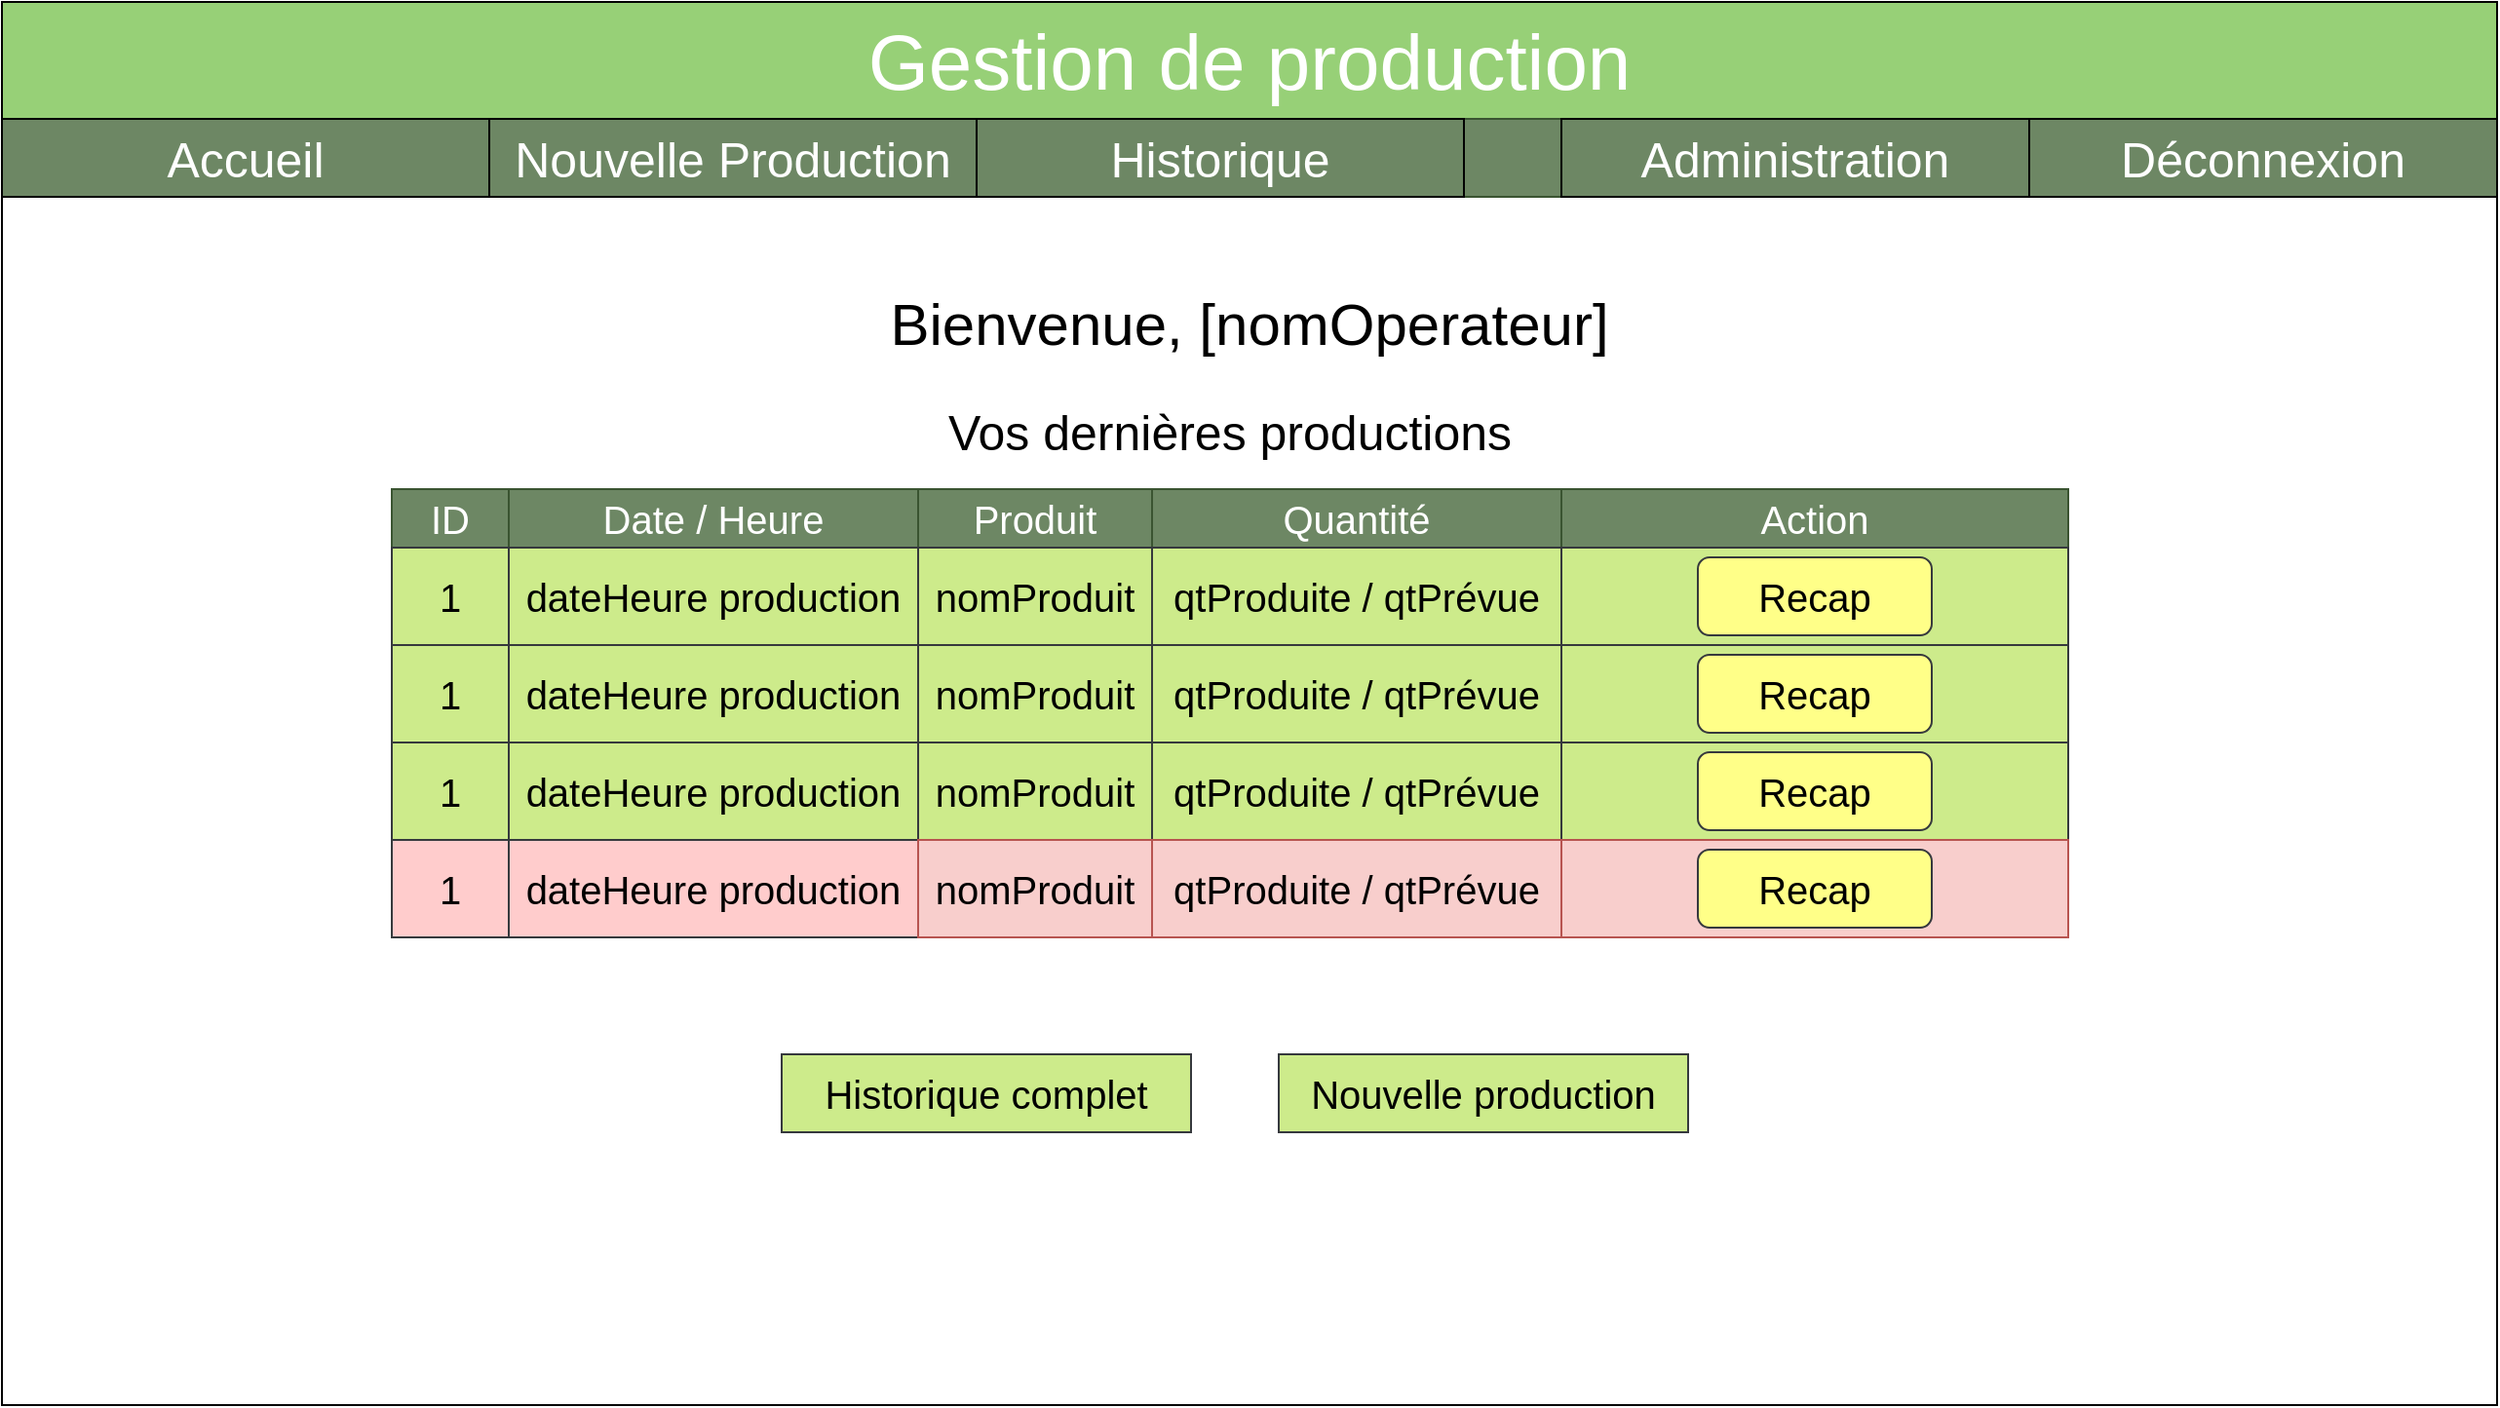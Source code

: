 <mxfile version="12.8.1" type="device"><diagram id="a3wSe87SB1QR6njRRGpf" name="Page-1"><mxGraphModel dx="1422" dy="745" grid="1" gridSize="10" guides="1" tooltips="1" connect="1" arrows="1" fold="1" page="1" pageScale="1" pageWidth="827" pageHeight="1169" math="0" shadow="0"><root><mxCell id="0"/><mxCell id="1" parent="0"/><mxCell id="imfqOArAQ-nSnSnDHho3-1" value="" style="rounded=0;whiteSpace=wrap;html=1;" parent="1" vertex="1"><mxGeometry x="190" y="310" width="1280" height="720" as="geometry"/></mxCell><mxCell id="imfqOArAQ-nSnSnDHho3-2" value="Bienvenue, [nomOperateur]" style="text;html=1;strokeColor=none;fillColor=none;align=center;verticalAlign=middle;whiteSpace=wrap;rounded=0;fontSize=30;" parent="1" vertex="1"><mxGeometry x="525" y="450" width="610" height="50" as="geometry"/></mxCell><mxCell id="imfqOArAQ-nSnSnDHho3-16" value="&lt;font color=&quot;#000000&quot;&gt;Vos dernières productions&lt;/font&gt;" style="text;html=1;strokeColor=none;fillColor=none;align=center;verticalAlign=middle;whiteSpace=wrap;rounded=0;fontSize=25;fontColor=#FFFFFF;" parent="1" vertex="1"><mxGeometry x="570" y="520" width="500" height="20" as="geometry"/></mxCell><mxCell id="imfqOArAQ-nSnSnDHho3-101" value="Historique complet" style="rounded=0;whiteSpace=wrap;html=1;shadow=0;glass=0;comic=0;fontSize=20;align=center;fillColor=#cdeb8b;strokeColor=#36393d;" parent="1" vertex="1"><mxGeometry x="590" y="850" width="210" height="40" as="geometry"/></mxCell><mxCell id="imfqOArAQ-nSnSnDHho3-102" value="Nouvelle production" style="rounded=0;whiteSpace=wrap;html=1;shadow=0;glass=0;comic=0;fontSize=20;align=center;fillColor=#cdeb8b;strokeColor=#36393d;" parent="1" vertex="1"><mxGeometry x="845" y="850" width="210" height="40" as="geometry"/></mxCell><mxCell id="imfqOArAQ-nSnSnDHho3-103" value="" style="group;fillColor=#D5E8D4;" parent="1" vertex="1" connectable="0"><mxGeometry x="190" y="310" width="1280" height="100" as="geometry"/></mxCell><mxCell id="imfqOArAQ-nSnSnDHho3-8" value="" style="rounded=0;whiteSpace=wrap;html=1;shadow=0;glass=0;comic=0;fontSize=40;align=center;fillColor=#97D077;strokeColor=#000000;" parent="imfqOArAQ-nSnSnDHho3-103" vertex="1"><mxGeometry width="1280" height="60" as="geometry"/></mxCell><mxCell id="imfqOArAQ-nSnSnDHho3-9" value="Gestion de production" style="text;html=1;align=center;verticalAlign=middle;whiteSpace=wrap;rounded=0;shadow=0;glass=0;comic=0;fontSize=40;labelBackgroundColor=none;labelBorderColor=none;fontStyle=0;fontColor=#FFFFFF;" parent="imfqOArAQ-nSnSnDHho3-103" vertex="1"><mxGeometry x="400" y="10" width="480" height="40" as="geometry"/></mxCell><mxCell id="imfqOArAQ-nSnSnDHho3-10" value="" style="rounded=0;whiteSpace=wrap;html=1;shadow=0;glass=0;comic=0;fontSize=40;align=center;fillColor=#6d8764;strokeColor=#3A5431;fontColor=#ffffff;" parent="imfqOArAQ-nSnSnDHho3-103" vertex="1"><mxGeometry y="60" width="1280" height="40" as="geometry"/></mxCell><mxCell id="imfqOArAQ-nSnSnDHho3-11" value="Nouvelle Production" style="text;html=1;strokeColor=#000000;fillColor=none;align=center;verticalAlign=middle;whiteSpace=wrap;rounded=0;fontSize=25;fontColor=#FFFFFF;" parent="imfqOArAQ-nSnSnDHho3-103" vertex="1"><mxGeometry x="250" y="60" width="250" height="40" as="geometry"/></mxCell><mxCell id="imfqOArAQ-nSnSnDHho3-12" value="Historique&lt;span style=&quot;color: rgba(0 , 0 , 0 , 0) ; font-family: monospace ; font-size: 0px ; white-space: nowrap&quot;&gt;%3CmxGraphModel%3E%3Croot%3E%3CmxCell%20id%3D%220%22%2F%3E%3CmxCell%20id%3D%221%22%20parent%3D%220%22%2F%3E%3CmxCell%20id%3D%222%22%20value%3D%22Nouvelle%20Production%22%20style%3D%22text%3Bhtml%3D1%3BstrokeColor%3Dnone%3BfillColor%3Dnone%3Balign%3Dcenter%3BverticalAlign%3Dmiddle%3BwhiteSpace%3Dwrap%3Brounded%3D0%3BfontSize%3D25%3BfontColor%3D%23FFFFFF%3B%22%20vertex%3D%221%22%20parent%3D%221%22%3E%3CmxGeometry%20x%3D%22200%22%20y%3D%22370%22%20width%3D%22260%22%20height%3D%2240%22%20as%3D%22geometry%22%2F%3E%3C%2FmxCell%3E%3C%2Froot%3E%3C%2FmxGraphModel%3E&lt;/span&gt;" style="text;html=1;strokeColor=#000000;fillColor=none;align=center;verticalAlign=middle;whiteSpace=wrap;rounded=0;fontSize=25;fontColor=#FFFFFF;" parent="imfqOArAQ-nSnSnDHho3-103" vertex="1"><mxGeometry x="500" y="60" width="250" height="40" as="geometry"/></mxCell><mxCell id="imfqOArAQ-nSnSnDHho3-14" value="Administration" style="text;html=1;strokeColor=#000000;fillColor=none;align=center;verticalAlign=middle;whiteSpace=wrap;rounded=0;fontSize=25;fontColor=#FFFFFF;" parent="imfqOArAQ-nSnSnDHho3-103" vertex="1"><mxGeometry x="800" y="60" width="240" height="40" as="geometry"/></mxCell><mxCell id="imfqOArAQ-nSnSnDHho3-15" value="Déconnexion" style="text;html=1;strokeColor=#000000;fillColor=none;align=center;verticalAlign=middle;whiteSpace=wrap;rounded=0;fontSize=25;fontColor=#FFFFFF;" parent="imfqOArAQ-nSnSnDHho3-103" vertex="1"><mxGeometry x="1040" y="60" width="240" height="40" as="geometry"/></mxCell><mxCell id="imfqOArAQ-nSnSnDHho3-104" value="Accueil" style="text;html=1;strokeColor=#000000;fillColor=none;align=center;verticalAlign=middle;whiteSpace=wrap;rounded=0;fontSize=25;fontColor=#FFFFFF;" parent="imfqOArAQ-nSnSnDHho3-103" vertex="1"><mxGeometry y="60" width="250" height="40" as="geometry"/></mxCell><mxCell id="NUbgu08RoH0q2OSYviAi-79" value="" style="group" vertex="1" connectable="0" parent="1"><mxGeometry x="390" y="560" width="860" height="230" as="geometry"/></mxCell><mxCell id="NUbgu08RoH0q2OSYviAi-41" value="" style="group" vertex="1" connectable="0" parent="NUbgu08RoH0q2OSYviAi-79"><mxGeometry width="470" height="30" as="geometry"/></mxCell><mxCell id="NUbgu08RoH0q2OSYviAi-42" value="Date / Heure" style="rounded=0;whiteSpace=wrap;html=1;strokeColor=#3A5431;fontSize=20;fillColor=#6d8764;fontColor=#ffffff;" vertex="1" parent="NUbgu08RoH0q2OSYviAi-41"><mxGeometry x="60" width="210" height="30" as="geometry"/></mxCell><mxCell id="NUbgu08RoH0q2OSYviAi-43" value="Produit" style="rounded=0;whiteSpace=wrap;html=1;strokeColor=#3A5431;fontSize=20;fillColor=#6d8764;fontColor=#ffffff;" vertex="1" parent="NUbgu08RoH0q2OSYviAi-41"><mxGeometry x="270" width="120" height="30" as="geometry"/></mxCell><mxCell id="NUbgu08RoH0q2OSYviAi-44" value="ID" style="rounded=0;whiteSpace=wrap;html=1;strokeColor=#3A5431;fontSize=20;fillColor=#6d8764;fontColor=#ffffff;" vertex="1" parent="NUbgu08RoH0q2OSYviAi-41"><mxGeometry width="60" height="30" as="geometry"/></mxCell><mxCell id="NUbgu08RoH0q2OSYviAi-45" value="Quantité" style="rounded=0;whiteSpace=wrap;html=1;strokeColor=#3A5431;fontSize=20;fillColor=#6d8764;fontColor=#ffffff;" vertex="1" parent="NUbgu08RoH0q2OSYviAi-79"><mxGeometry x="390" width="210" height="30" as="geometry"/></mxCell><mxCell id="NUbgu08RoH0q2OSYviAi-46" value="Action" style="rounded=0;whiteSpace=wrap;html=1;strokeColor=#3A5431;fontSize=20;fillColor=#6d8764;fontColor=#ffffff;" vertex="1" parent="NUbgu08RoH0q2OSYviAi-79"><mxGeometry x="600" width="260" height="30" as="geometry"/></mxCell><mxCell id="NUbgu08RoH0q2OSYviAi-47" value="" style="group" vertex="1" connectable="0" parent="NUbgu08RoH0q2OSYviAi-79"><mxGeometry y="30" width="860" height="50" as="geometry"/></mxCell><mxCell id="NUbgu08RoH0q2OSYviAi-48" value="" style="group" vertex="1" connectable="0" parent="NUbgu08RoH0q2OSYviAi-47"><mxGeometry width="600" height="50" as="geometry"/></mxCell><mxCell id="NUbgu08RoH0q2OSYviAi-49" value="dateHeure production" style="rounded=0;whiteSpace=wrap;html=1;strokeColor=#36393d;fontSize=20;fillColor=#cdeb8b;" vertex="1" parent="NUbgu08RoH0q2OSYviAi-48"><mxGeometry x="60" width="210" height="50" as="geometry"/></mxCell><mxCell id="NUbgu08RoH0q2OSYviAi-50" value="nomProduit" style="rounded=0;whiteSpace=wrap;html=1;strokeColor=#36393d;fontSize=20;fillColor=#cdeb8b;" vertex="1" parent="NUbgu08RoH0q2OSYviAi-48"><mxGeometry x="270" width="120" height="50" as="geometry"/></mxCell><mxCell id="NUbgu08RoH0q2OSYviAi-51" value="qtProduite / qtPrévue" style="rounded=0;whiteSpace=wrap;html=1;strokeColor=#36393d;fontSize=20;fillColor=#cdeb8b;" vertex="1" parent="NUbgu08RoH0q2OSYviAi-48"><mxGeometry x="390" width="210" height="50" as="geometry"/></mxCell><mxCell id="NUbgu08RoH0q2OSYviAi-52" value="1" style="rounded=0;whiteSpace=wrap;html=1;strokeColor=#36393d;fontSize=20;fillColor=#cdeb8b;" vertex="1" parent="NUbgu08RoH0q2OSYviAi-48"><mxGeometry width="60" height="50" as="geometry"/></mxCell><mxCell id="NUbgu08RoH0q2OSYviAi-53" value="" style="rounded=0;whiteSpace=wrap;html=1;strokeColor=#36393d;fontSize=20;fillColor=#cdeb8b;" vertex="1" parent="NUbgu08RoH0q2OSYviAi-47"><mxGeometry x="600" width="260" height="50" as="geometry"/></mxCell><mxCell id="NUbgu08RoH0q2OSYviAi-54" value="Recap" style="rounded=1;whiteSpace=wrap;html=1;fillColor=#ffff88;fontSize=20;strokeColor=#36393d;" vertex="1" parent="NUbgu08RoH0q2OSYviAi-47"><mxGeometry x="670" y="5" width="120" height="40" as="geometry"/></mxCell><mxCell id="NUbgu08RoH0q2OSYviAi-55" value="" style="group" vertex="1" connectable="0" parent="NUbgu08RoH0q2OSYviAi-79"><mxGeometry y="80" width="860" height="50" as="geometry"/></mxCell><mxCell id="NUbgu08RoH0q2OSYviAi-56" value="" style="group" vertex="1" connectable="0" parent="NUbgu08RoH0q2OSYviAi-55"><mxGeometry width="600" height="50" as="geometry"/></mxCell><mxCell id="NUbgu08RoH0q2OSYviAi-57" value="dateHeure production" style="rounded=0;whiteSpace=wrap;html=1;strokeColor=#36393d;fontSize=20;fillColor=#cdeb8b;" vertex="1" parent="NUbgu08RoH0q2OSYviAi-56"><mxGeometry x="60" width="210" height="50" as="geometry"/></mxCell><mxCell id="NUbgu08RoH0q2OSYviAi-58" value="nomProduit" style="rounded=0;whiteSpace=wrap;html=1;strokeColor=#36393d;fontSize=20;fillColor=#cdeb8b;" vertex="1" parent="NUbgu08RoH0q2OSYviAi-56"><mxGeometry x="270" width="120" height="50" as="geometry"/></mxCell><mxCell id="NUbgu08RoH0q2OSYviAi-59" value="qtProduite / qtPrévue" style="rounded=0;whiteSpace=wrap;html=1;strokeColor=#36393d;fontSize=20;fillColor=#cdeb8b;" vertex="1" parent="NUbgu08RoH0q2OSYviAi-56"><mxGeometry x="390" width="210" height="50" as="geometry"/></mxCell><mxCell id="NUbgu08RoH0q2OSYviAi-60" value="1" style="rounded=0;whiteSpace=wrap;html=1;strokeColor=#36393d;fontSize=20;fillColor=#cdeb8b;" vertex="1" parent="NUbgu08RoH0q2OSYviAi-56"><mxGeometry width="60" height="50" as="geometry"/></mxCell><mxCell id="NUbgu08RoH0q2OSYviAi-61" value="" style="rounded=0;whiteSpace=wrap;html=1;strokeColor=#36393d;fontSize=20;fillColor=#cdeb8b;" vertex="1" parent="NUbgu08RoH0q2OSYviAi-55"><mxGeometry x="600" width="260" height="50" as="geometry"/></mxCell><mxCell id="NUbgu08RoH0q2OSYviAi-62" value="Recap" style="rounded=1;whiteSpace=wrap;html=1;fillColor=#ffff88;fontSize=20;strokeColor=#36393d;" vertex="1" parent="NUbgu08RoH0q2OSYviAi-55"><mxGeometry x="670" y="5" width="120" height="40" as="geometry"/></mxCell><mxCell id="NUbgu08RoH0q2OSYviAi-63" value="" style="group" vertex="1" connectable="0" parent="NUbgu08RoH0q2OSYviAi-79"><mxGeometry y="130" width="860" height="50" as="geometry"/></mxCell><mxCell id="NUbgu08RoH0q2OSYviAi-64" value="" style="group" vertex="1" connectable="0" parent="NUbgu08RoH0q2OSYviAi-63"><mxGeometry width="600" height="50" as="geometry"/></mxCell><mxCell id="NUbgu08RoH0q2OSYviAi-65" value="dateHeure production" style="rounded=0;whiteSpace=wrap;html=1;strokeColor=#36393d;fontSize=20;fillColor=#cdeb8b;" vertex="1" parent="NUbgu08RoH0q2OSYviAi-64"><mxGeometry x="60" width="210" height="50" as="geometry"/></mxCell><mxCell id="NUbgu08RoH0q2OSYviAi-66" value="nomProduit" style="rounded=0;whiteSpace=wrap;html=1;strokeColor=#36393d;fontSize=20;fillColor=#cdeb8b;" vertex="1" parent="NUbgu08RoH0q2OSYviAi-64"><mxGeometry x="270" width="120" height="50" as="geometry"/></mxCell><mxCell id="NUbgu08RoH0q2OSYviAi-67" value="qtProduite / qtPrévue" style="rounded=0;whiteSpace=wrap;html=1;strokeColor=#36393d;fontSize=20;fillColor=#cdeb8b;" vertex="1" parent="NUbgu08RoH0q2OSYviAi-64"><mxGeometry x="390" width="210" height="50" as="geometry"/></mxCell><mxCell id="NUbgu08RoH0q2OSYviAi-68" value="1" style="rounded=0;whiteSpace=wrap;html=1;strokeColor=#36393d;fontSize=20;fillColor=#cdeb8b;" vertex="1" parent="NUbgu08RoH0q2OSYviAi-64"><mxGeometry width="60" height="50" as="geometry"/></mxCell><mxCell id="NUbgu08RoH0q2OSYviAi-69" value="" style="rounded=0;whiteSpace=wrap;html=1;strokeColor=#36393d;fontSize=20;fillColor=#cdeb8b;" vertex="1" parent="NUbgu08RoH0q2OSYviAi-63"><mxGeometry x="600" width="260" height="50" as="geometry"/></mxCell><mxCell id="NUbgu08RoH0q2OSYviAi-70" value="Recap" style="rounded=1;whiteSpace=wrap;html=1;fillColor=#ffff88;fontSize=20;strokeColor=#36393d;" vertex="1" parent="NUbgu08RoH0q2OSYviAi-63"><mxGeometry x="670" y="5" width="120" height="40" as="geometry"/></mxCell><mxCell id="NUbgu08RoH0q2OSYviAi-71" value="" style="group;fillColor=#f8cecc;strokeColor=#b85450;" vertex="1" connectable="0" parent="NUbgu08RoH0q2OSYviAi-79"><mxGeometry y="180" width="860" height="50" as="geometry"/></mxCell><mxCell id="NUbgu08RoH0q2OSYviAi-72" value="" style="group;fillColor=#f8cecc;strokeColor=#b85450;" vertex="1" connectable="0" parent="NUbgu08RoH0q2OSYviAi-71"><mxGeometry width="600" height="50" as="geometry"/></mxCell><mxCell id="NUbgu08RoH0q2OSYviAi-73" value="dateHeure production" style="rounded=0;whiteSpace=wrap;html=1;strokeColor=#36393d;fontSize=20;fillColor=#ffcccc;" vertex="1" parent="NUbgu08RoH0q2OSYviAi-72"><mxGeometry x="60" width="210" height="50" as="geometry"/></mxCell><mxCell id="NUbgu08RoH0q2OSYviAi-74" value="nomProduit" style="rounded=0;whiteSpace=wrap;html=1;strokeColor=#b85450;fontSize=20;fillColor=#f8cecc;" vertex="1" parent="NUbgu08RoH0q2OSYviAi-72"><mxGeometry x="270" width="120" height="50" as="geometry"/></mxCell><mxCell id="NUbgu08RoH0q2OSYviAi-75" value="qtProduite / qtPrévue" style="rounded=0;whiteSpace=wrap;html=1;strokeColor=#b85450;fontSize=20;fillColor=#f8cecc;" vertex="1" parent="NUbgu08RoH0q2OSYviAi-72"><mxGeometry x="390" width="210" height="50" as="geometry"/></mxCell><mxCell id="NUbgu08RoH0q2OSYviAi-76" value="1" style="rounded=0;whiteSpace=wrap;html=1;strokeColor=#36393d;fontSize=20;fillColor=#ffcccc;" vertex="1" parent="NUbgu08RoH0q2OSYviAi-72"><mxGeometry width="60" height="50" as="geometry"/></mxCell><mxCell id="NUbgu08RoH0q2OSYviAi-77" value="" style="rounded=0;whiteSpace=wrap;html=1;strokeColor=#b85450;fontSize=20;fillColor=#f8cecc;" vertex="1" parent="NUbgu08RoH0q2OSYviAi-71"><mxGeometry x="600" width="260" height="50" as="geometry"/></mxCell><mxCell id="NUbgu08RoH0q2OSYviAi-78" value="Recap" style="rounded=1;whiteSpace=wrap;html=1;fillColor=#ffff88;fontSize=20;strokeColor=#36393d;" vertex="1" parent="NUbgu08RoH0q2OSYviAi-71"><mxGeometry x="670" y="5" width="120" height="40" as="geometry"/></mxCell></root></mxGraphModel></diagram></mxfile>